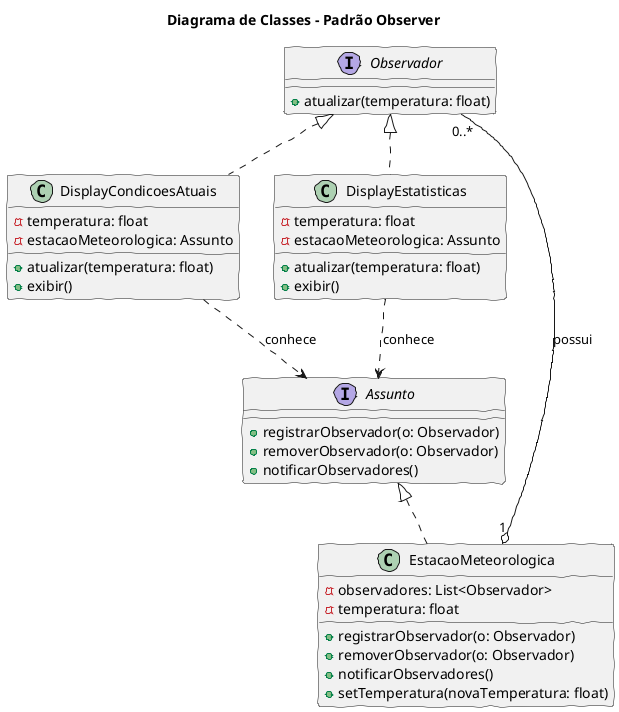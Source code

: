 @startuml
skinparam handwritten true
title Diagrama de Classes - Padrão Observer

interface Assunto {
    + registrarObservador(o: Observador)
    + removerObservador(o: Observador)
    + notificarObservadores()
}

interface Observador {
    + atualizar(temperatura: float)
}

class EstacaoMeteorologica {
    - observadores: List<Observador>
    - temperatura: float
    + registrarObservador(o: Observador)
    + removerObservador(o: Observador)
    + notificarObservadores()
    + setTemperatura(novaTemperatura: float)
}

class DisplayCondicoesAtuais {
    - temperatura: float
    - estacaoMeteorologica: Assunto
    + atualizar(temperatura: float)
    + exibir()
}

class DisplayEstatisticas {
    - temperatura: float
    - estacaoMeteorologica: Assunto
    + atualizar(temperatura: float)
    + exibir()
}

' Relações de Realização (implementa)
EstacaoMeteorologica .up.|> Assunto
DisplayCondicoesAtuais .up.|> Observador
DisplayEstatisticas .up.|> Observador

' Relação de Agregação (tem uma lista de)
EstacaoMeteorologica "1" o-- "0..*" Observador : possui

' Relações de Associação (conhece/usa)
DisplayCondicoesAtuais ..> Assunto : conhece
DisplayEstatisticas ..> Assunto : conhece

@enduml